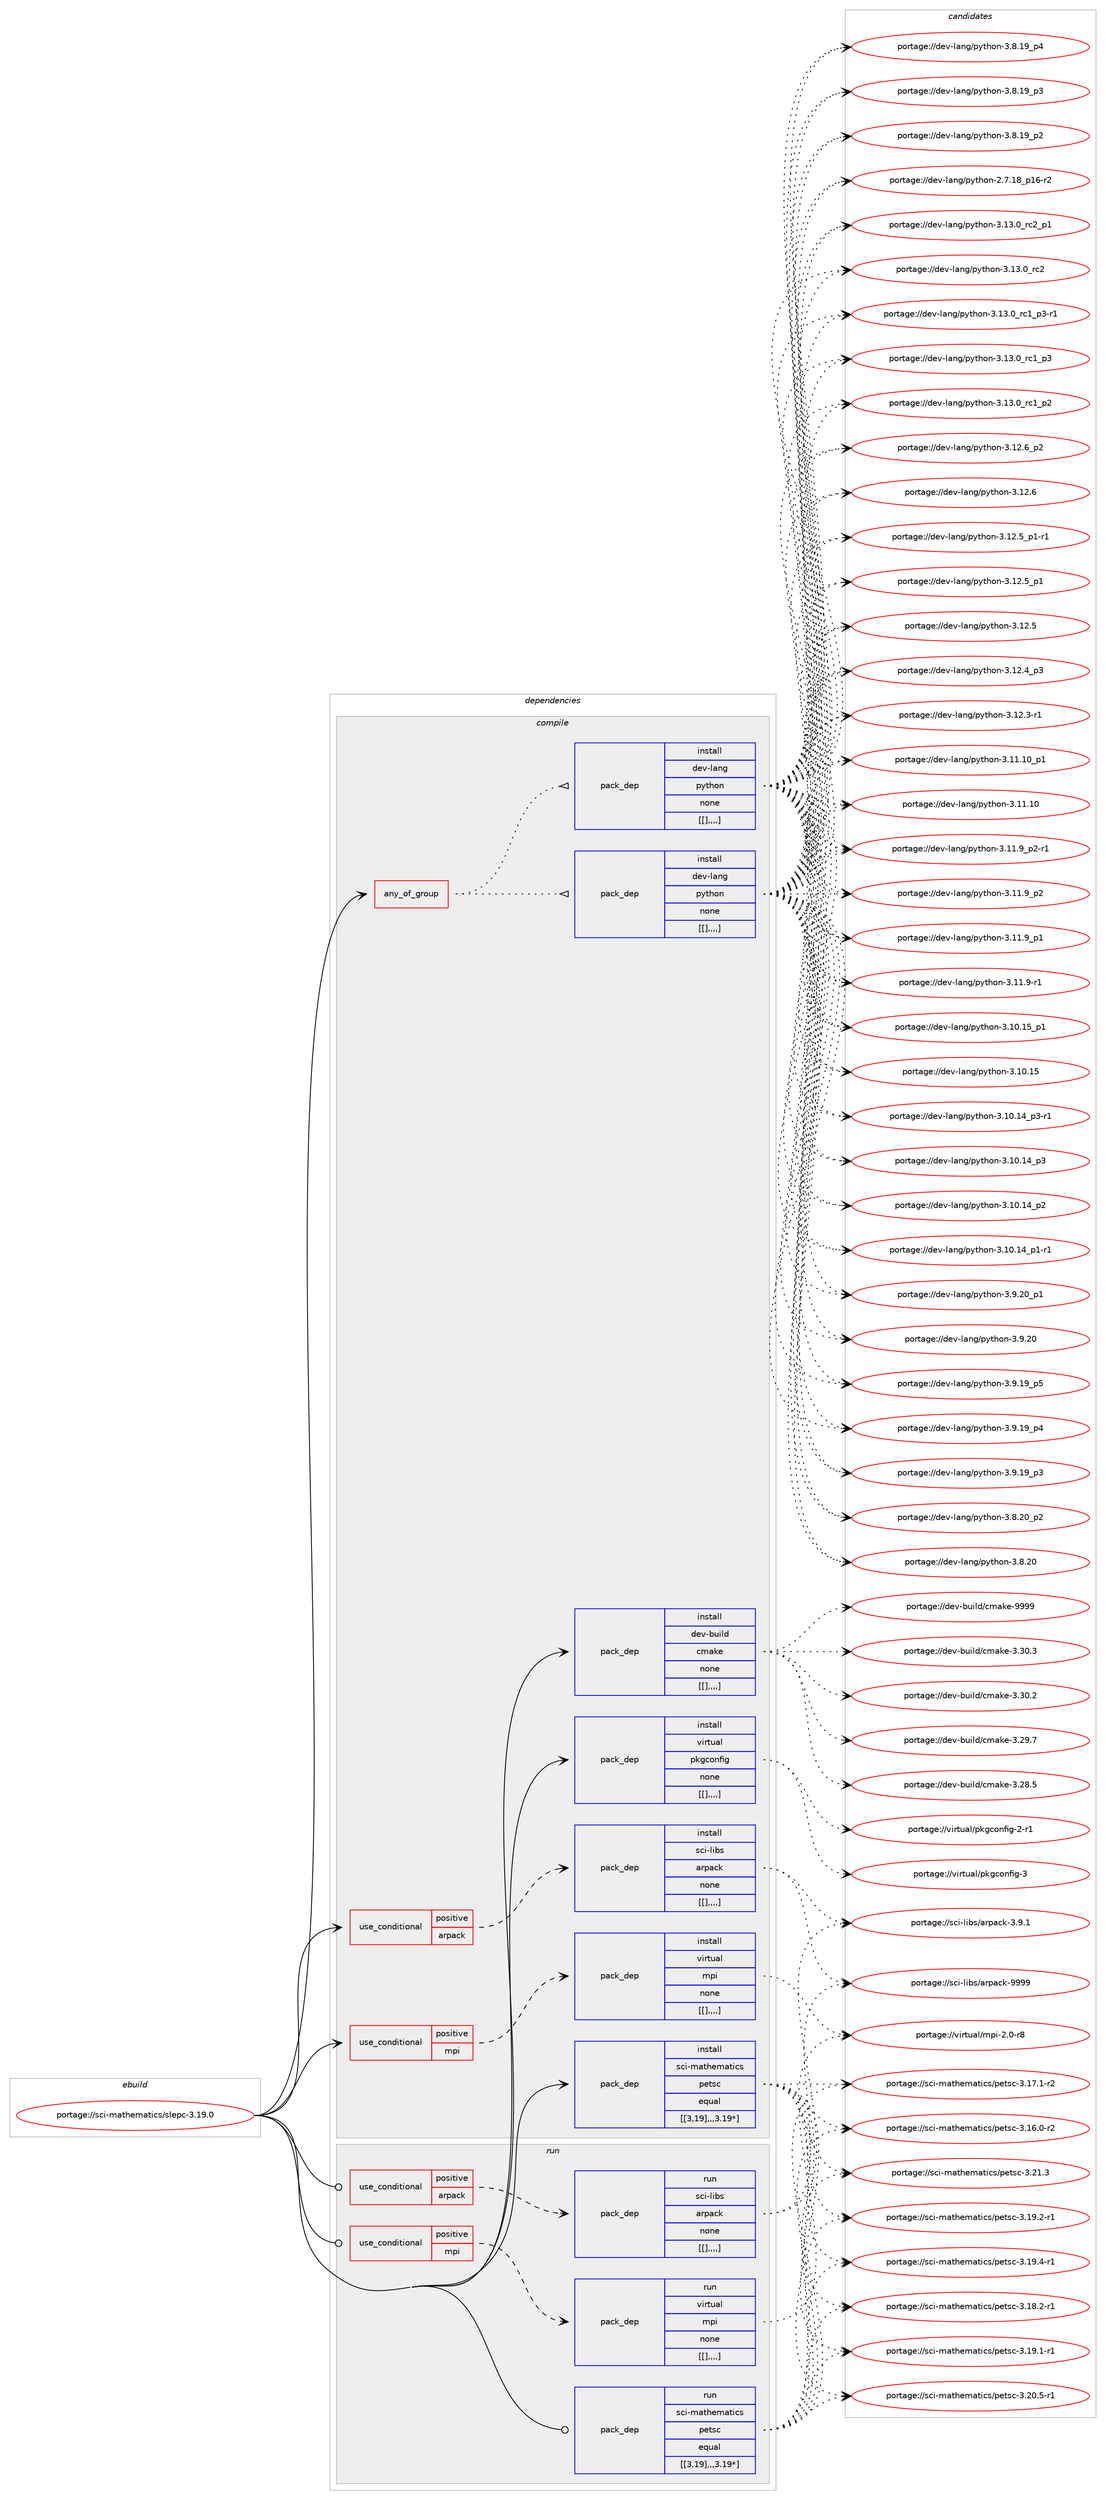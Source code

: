 digraph prolog {

# *************
# Graph options
# *************

newrank=true;
concentrate=true;
compound=true;
graph [rankdir=LR,fontname=Helvetica,fontsize=10,ranksep=1.5];#, ranksep=2.5, nodesep=0.2];
edge  [arrowhead=vee];
node  [fontname=Helvetica,fontsize=10];

# **********
# The ebuild
# **********

subgraph cluster_leftcol {
color=gray;
label=<<i>ebuild</i>>;
id [label="portage://sci-mathematics/slepc-3.19.0", color=red, width=4, href="../sci-mathematics/slepc-3.19.0.svg"];
}

# ****************
# The dependencies
# ****************

subgraph cluster_midcol {
color=gray;
label=<<i>dependencies</i>>;
subgraph cluster_compile {
fillcolor="#eeeeee";
style=filled;
label=<<i>compile</i>>;
subgraph any2717 {
dependency419793 [label=<<TABLE BORDER="0" CELLBORDER="1" CELLSPACING="0" CELLPADDING="4"><TR><TD CELLPADDING="10">any_of_group</TD></TR></TABLE>>, shape=none, color=red];subgraph pack304385 {
dependency419794 [label=<<TABLE BORDER="0" CELLBORDER="1" CELLSPACING="0" CELLPADDING="4" WIDTH="220"><TR><TD ROWSPAN="6" CELLPADDING="30">pack_dep</TD></TR><TR><TD WIDTH="110">install</TD></TR><TR><TD>dev-lang</TD></TR><TR><TD>python</TD></TR><TR><TD>none</TD></TR><TR><TD>[[],,,,]</TD></TR></TABLE>>, shape=none, color=blue];
}
dependency419793:e -> dependency419794:w [weight=20,style="dotted",arrowhead="oinv"];
subgraph pack304386 {
dependency419795 [label=<<TABLE BORDER="0" CELLBORDER="1" CELLSPACING="0" CELLPADDING="4" WIDTH="220"><TR><TD ROWSPAN="6" CELLPADDING="30">pack_dep</TD></TR><TR><TD WIDTH="110">install</TD></TR><TR><TD>dev-lang</TD></TR><TR><TD>python</TD></TR><TR><TD>none</TD></TR><TR><TD>[[],,,,]</TD></TR></TABLE>>, shape=none, color=blue];
}
dependency419793:e -> dependency419795:w [weight=20,style="dotted",arrowhead="oinv"];
}
id:e -> dependency419793:w [weight=20,style="solid",arrowhead="vee"];
subgraph cond112492 {
dependency419796 [label=<<TABLE BORDER="0" CELLBORDER="1" CELLSPACING="0" CELLPADDING="4"><TR><TD ROWSPAN="3" CELLPADDING="10">use_conditional</TD></TR><TR><TD>positive</TD></TR><TR><TD>arpack</TD></TR></TABLE>>, shape=none, color=red];
subgraph pack304387 {
dependency419797 [label=<<TABLE BORDER="0" CELLBORDER="1" CELLSPACING="0" CELLPADDING="4" WIDTH="220"><TR><TD ROWSPAN="6" CELLPADDING="30">pack_dep</TD></TR><TR><TD WIDTH="110">install</TD></TR><TR><TD>sci-libs</TD></TR><TR><TD>arpack</TD></TR><TR><TD>none</TD></TR><TR><TD>[[],,,,]</TD></TR></TABLE>>, shape=none, color=blue];
}
dependency419796:e -> dependency419797:w [weight=20,style="dashed",arrowhead="vee"];
}
id:e -> dependency419796:w [weight=20,style="solid",arrowhead="vee"];
subgraph cond112493 {
dependency419798 [label=<<TABLE BORDER="0" CELLBORDER="1" CELLSPACING="0" CELLPADDING="4"><TR><TD ROWSPAN="3" CELLPADDING="10">use_conditional</TD></TR><TR><TD>positive</TD></TR><TR><TD>mpi</TD></TR></TABLE>>, shape=none, color=red];
subgraph pack304388 {
dependency419799 [label=<<TABLE BORDER="0" CELLBORDER="1" CELLSPACING="0" CELLPADDING="4" WIDTH="220"><TR><TD ROWSPAN="6" CELLPADDING="30">pack_dep</TD></TR><TR><TD WIDTH="110">install</TD></TR><TR><TD>virtual</TD></TR><TR><TD>mpi</TD></TR><TR><TD>none</TD></TR><TR><TD>[[],,,,]</TD></TR></TABLE>>, shape=none, color=blue];
}
dependency419798:e -> dependency419799:w [weight=20,style="dashed",arrowhead="vee"];
}
id:e -> dependency419798:w [weight=20,style="solid",arrowhead="vee"];
subgraph pack304389 {
dependency419800 [label=<<TABLE BORDER="0" CELLBORDER="1" CELLSPACING="0" CELLPADDING="4" WIDTH="220"><TR><TD ROWSPAN="6" CELLPADDING="30">pack_dep</TD></TR><TR><TD WIDTH="110">install</TD></TR><TR><TD>dev-build</TD></TR><TR><TD>cmake</TD></TR><TR><TD>none</TD></TR><TR><TD>[[],,,,]</TD></TR></TABLE>>, shape=none, color=blue];
}
id:e -> dependency419800:w [weight=20,style="solid",arrowhead="vee"];
subgraph pack304390 {
dependency419801 [label=<<TABLE BORDER="0" CELLBORDER="1" CELLSPACING="0" CELLPADDING="4" WIDTH="220"><TR><TD ROWSPAN="6" CELLPADDING="30">pack_dep</TD></TR><TR><TD WIDTH="110">install</TD></TR><TR><TD>sci-mathematics</TD></TR><TR><TD>petsc</TD></TR><TR><TD>equal</TD></TR><TR><TD>[[3,19],,,3.19*]</TD></TR></TABLE>>, shape=none, color=blue];
}
id:e -> dependency419801:w [weight=20,style="solid",arrowhead="vee"];
subgraph pack304391 {
dependency419802 [label=<<TABLE BORDER="0" CELLBORDER="1" CELLSPACING="0" CELLPADDING="4" WIDTH="220"><TR><TD ROWSPAN="6" CELLPADDING="30">pack_dep</TD></TR><TR><TD WIDTH="110">install</TD></TR><TR><TD>virtual</TD></TR><TR><TD>pkgconfig</TD></TR><TR><TD>none</TD></TR><TR><TD>[[],,,,]</TD></TR></TABLE>>, shape=none, color=blue];
}
id:e -> dependency419802:w [weight=20,style="solid",arrowhead="vee"];
}
subgraph cluster_compileandrun {
fillcolor="#eeeeee";
style=filled;
label=<<i>compile and run</i>>;
}
subgraph cluster_run {
fillcolor="#eeeeee";
style=filled;
label=<<i>run</i>>;
subgraph cond112494 {
dependency419803 [label=<<TABLE BORDER="0" CELLBORDER="1" CELLSPACING="0" CELLPADDING="4"><TR><TD ROWSPAN="3" CELLPADDING="10">use_conditional</TD></TR><TR><TD>positive</TD></TR><TR><TD>arpack</TD></TR></TABLE>>, shape=none, color=red];
subgraph pack304392 {
dependency419804 [label=<<TABLE BORDER="0" CELLBORDER="1" CELLSPACING="0" CELLPADDING="4" WIDTH="220"><TR><TD ROWSPAN="6" CELLPADDING="30">pack_dep</TD></TR><TR><TD WIDTH="110">run</TD></TR><TR><TD>sci-libs</TD></TR><TR><TD>arpack</TD></TR><TR><TD>none</TD></TR><TR><TD>[[],,,,]</TD></TR></TABLE>>, shape=none, color=blue];
}
dependency419803:e -> dependency419804:w [weight=20,style="dashed",arrowhead="vee"];
}
id:e -> dependency419803:w [weight=20,style="solid",arrowhead="odot"];
subgraph cond112495 {
dependency419805 [label=<<TABLE BORDER="0" CELLBORDER="1" CELLSPACING="0" CELLPADDING="4"><TR><TD ROWSPAN="3" CELLPADDING="10">use_conditional</TD></TR><TR><TD>positive</TD></TR><TR><TD>mpi</TD></TR></TABLE>>, shape=none, color=red];
subgraph pack304393 {
dependency419806 [label=<<TABLE BORDER="0" CELLBORDER="1" CELLSPACING="0" CELLPADDING="4" WIDTH="220"><TR><TD ROWSPAN="6" CELLPADDING="30">pack_dep</TD></TR><TR><TD WIDTH="110">run</TD></TR><TR><TD>virtual</TD></TR><TR><TD>mpi</TD></TR><TR><TD>none</TD></TR><TR><TD>[[],,,,]</TD></TR></TABLE>>, shape=none, color=blue];
}
dependency419805:e -> dependency419806:w [weight=20,style="dashed",arrowhead="vee"];
}
id:e -> dependency419805:w [weight=20,style="solid",arrowhead="odot"];
subgraph pack304394 {
dependency419807 [label=<<TABLE BORDER="0" CELLBORDER="1" CELLSPACING="0" CELLPADDING="4" WIDTH="220"><TR><TD ROWSPAN="6" CELLPADDING="30">pack_dep</TD></TR><TR><TD WIDTH="110">run</TD></TR><TR><TD>sci-mathematics</TD></TR><TR><TD>petsc</TD></TR><TR><TD>equal</TD></TR><TR><TD>[[3,19],,,3.19*]</TD></TR></TABLE>>, shape=none, color=blue];
}
id:e -> dependency419807:w [weight=20,style="solid",arrowhead="odot"];
}
}

# **************
# The candidates
# **************

subgraph cluster_choices {
rank=same;
color=gray;
label=<<i>candidates</i>>;

subgraph choice304385 {
color=black;
nodesep=1;
choice100101118451089711010347112121116104111110455146495146489511499509511249 [label="portage://dev-lang/python-3.13.0_rc2_p1", color=red, width=4,href="../dev-lang/python-3.13.0_rc2_p1.svg"];
choice10010111845108971101034711212111610411111045514649514648951149950 [label="portage://dev-lang/python-3.13.0_rc2", color=red, width=4,href="../dev-lang/python-3.13.0_rc2.svg"];
choice1001011184510897110103471121211161041111104551464951464895114994995112514511449 [label="portage://dev-lang/python-3.13.0_rc1_p3-r1", color=red, width=4,href="../dev-lang/python-3.13.0_rc1_p3-r1.svg"];
choice100101118451089711010347112121116104111110455146495146489511499499511251 [label="portage://dev-lang/python-3.13.0_rc1_p3", color=red, width=4,href="../dev-lang/python-3.13.0_rc1_p3.svg"];
choice100101118451089711010347112121116104111110455146495146489511499499511250 [label="portage://dev-lang/python-3.13.0_rc1_p2", color=red, width=4,href="../dev-lang/python-3.13.0_rc1_p2.svg"];
choice100101118451089711010347112121116104111110455146495046549511250 [label="portage://dev-lang/python-3.12.6_p2", color=red, width=4,href="../dev-lang/python-3.12.6_p2.svg"];
choice10010111845108971101034711212111610411111045514649504654 [label="portage://dev-lang/python-3.12.6", color=red, width=4,href="../dev-lang/python-3.12.6.svg"];
choice1001011184510897110103471121211161041111104551464950465395112494511449 [label="portage://dev-lang/python-3.12.5_p1-r1", color=red, width=4,href="../dev-lang/python-3.12.5_p1-r1.svg"];
choice100101118451089711010347112121116104111110455146495046539511249 [label="portage://dev-lang/python-3.12.5_p1", color=red, width=4,href="../dev-lang/python-3.12.5_p1.svg"];
choice10010111845108971101034711212111610411111045514649504653 [label="portage://dev-lang/python-3.12.5", color=red, width=4,href="../dev-lang/python-3.12.5.svg"];
choice100101118451089711010347112121116104111110455146495046529511251 [label="portage://dev-lang/python-3.12.4_p3", color=red, width=4,href="../dev-lang/python-3.12.4_p3.svg"];
choice100101118451089711010347112121116104111110455146495046514511449 [label="portage://dev-lang/python-3.12.3-r1", color=red, width=4,href="../dev-lang/python-3.12.3-r1.svg"];
choice10010111845108971101034711212111610411111045514649494649489511249 [label="portage://dev-lang/python-3.11.10_p1", color=red, width=4,href="../dev-lang/python-3.11.10_p1.svg"];
choice1001011184510897110103471121211161041111104551464949464948 [label="portage://dev-lang/python-3.11.10", color=red, width=4,href="../dev-lang/python-3.11.10.svg"];
choice1001011184510897110103471121211161041111104551464949465795112504511449 [label="portage://dev-lang/python-3.11.9_p2-r1", color=red, width=4,href="../dev-lang/python-3.11.9_p2-r1.svg"];
choice100101118451089711010347112121116104111110455146494946579511250 [label="portage://dev-lang/python-3.11.9_p2", color=red, width=4,href="../dev-lang/python-3.11.9_p2.svg"];
choice100101118451089711010347112121116104111110455146494946579511249 [label="portage://dev-lang/python-3.11.9_p1", color=red, width=4,href="../dev-lang/python-3.11.9_p1.svg"];
choice100101118451089711010347112121116104111110455146494946574511449 [label="portage://dev-lang/python-3.11.9-r1", color=red, width=4,href="../dev-lang/python-3.11.9-r1.svg"];
choice10010111845108971101034711212111610411111045514649484649539511249 [label="portage://dev-lang/python-3.10.15_p1", color=red, width=4,href="../dev-lang/python-3.10.15_p1.svg"];
choice1001011184510897110103471121211161041111104551464948464953 [label="portage://dev-lang/python-3.10.15", color=red, width=4,href="../dev-lang/python-3.10.15.svg"];
choice100101118451089711010347112121116104111110455146494846495295112514511449 [label="portage://dev-lang/python-3.10.14_p3-r1", color=red, width=4,href="../dev-lang/python-3.10.14_p3-r1.svg"];
choice10010111845108971101034711212111610411111045514649484649529511251 [label="portage://dev-lang/python-3.10.14_p3", color=red, width=4,href="../dev-lang/python-3.10.14_p3.svg"];
choice10010111845108971101034711212111610411111045514649484649529511250 [label="portage://dev-lang/python-3.10.14_p2", color=red, width=4,href="../dev-lang/python-3.10.14_p2.svg"];
choice100101118451089711010347112121116104111110455146494846495295112494511449 [label="portage://dev-lang/python-3.10.14_p1-r1", color=red, width=4,href="../dev-lang/python-3.10.14_p1-r1.svg"];
choice100101118451089711010347112121116104111110455146574650489511249 [label="portage://dev-lang/python-3.9.20_p1", color=red, width=4,href="../dev-lang/python-3.9.20_p1.svg"];
choice10010111845108971101034711212111610411111045514657465048 [label="portage://dev-lang/python-3.9.20", color=red, width=4,href="../dev-lang/python-3.9.20.svg"];
choice100101118451089711010347112121116104111110455146574649579511253 [label="portage://dev-lang/python-3.9.19_p5", color=red, width=4,href="../dev-lang/python-3.9.19_p5.svg"];
choice100101118451089711010347112121116104111110455146574649579511252 [label="portage://dev-lang/python-3.9.19_p4", color=red, width=4,href="../dev-lang/python-3.9.19_p4.svg"];
choice100101118451089711010347112121116104111110455146574649579511251 [label="portage://dev-lang/python-3.9.19_p3", color=red, width=4,href="../dev-lang/python-3.9.19_p3.svg"];
choice100101118451089711010347112121116104111110455146564650489511250 [label="portage://dev-lang/python-3.8.20_p2", color=red, width=4,href="../dev-lang/python-3.8.20_p2.svg"];
choice10010111845108971101034711212111610411111045514656465048 [label="portage://dev-lang/python-3.8.20", color=red, width=4,href="../dev-lang/python-3.8.20.svg"];
choice100101118451089711010347112121116104111110455146564649579511252 [label="portage://dev-lang/python-3.8.19_p4", color=red, width=4,href="../dev-lang/python-3.8.19_p4.svg"];
choice100101118451089711010347112121116104111110455146564649579511251 [label="portage://dev-lang/python-3.8.19_p3", color=red, width=4,href="../dev-lang/python-3.8.19_p3.svg"];
choice100101118451089711010347112121116104111110455146564649579511250 [label="portage://dev-lang/python-3.8.19_p2", color=red, width=4,href="../dev-lang/python-3.8.19_p2.svg"];
choice100101118451089711010347112121116104111110455046554649569511249544511450 [label="portage://dev-lang/python-2.7.18_p16-r2", color=red, width=4,href="../dev-lang/python-2.7.18_p16-r2.svg"];
dependency419794:e -> choice100101118451089711010347112121116104111110455146495146489511499509511249:w [style=dotted,weight="100"];
dependency419794:e -> choice10010111845108971101034711212111610411111045514649514648951149950:w [style=dotted,weight="100"];
dependency419794:e -> choice1001011184510897110103471121211161041111104551464951464895114994995112514511449:w [style=dotted,weight="100"];
dependency419794:e -> choice100101118451089711010347112121116104111110455146495146489511499499511251:w [style=dotted,weight="100"];
dependency419794:e -> choice100101118451089711010347112121116104111110455146495146489511499499511250:w [style=dotted,weight="100"];
dependency419794:e -> choice100101118451089711010347112121116104111110455146495046549511250:w [style=dotted,weight="100"];
dependency419794:e -> choice10010111845108971101034711212111610411111045514649504654:w [style=dotted,weight="100"];
dependency419794:e -> choice1001011184510897110103471121211161041111104551464950465395112494511449:w [style=dotted,weight="100"];
dependency419794:e -> choice100101118451089711010347112121116104111110455146495046539511249:w [style=dotted,weight="100"];
dependency419794:e -> choice10010111845108971101034711212111610411111045514649504653:w [style=dotted,weight="100"];
dependency419794:e -> choice100101118451089711010347112121116104111110455146495046529511251:w [style=dotted,weight="100"];
dependency419794:e -> choice100101118451089711010347112121116104111110455146495046514511449:w [style=dotted,weight="100"];
dependency419794:e -> choice10010111845108971101034711212111610411111045514649494649489511249:w [style=dotted,weight="100"];
dependency419794:e -> choice1001011184510897110103471121211161041111104551464949464948:w [style=dotted,weight="100"];
dependency419794:e -> choice1001011184510897110103471121211161041111104551464949465795112504511449:w [style=dotted,weight="100"];
dependency419794:e -> choice100101118451089711010347112121116104111110455146494946579511250:w [style=dotted,weight="100"];
dependency419794:e -> choice100101118451089711010347112121116104111110455146494946579511249:w [style=dotted,weight="100"];
dependency419794:e -> choice100101118451089711010347112121116104111110455146494946574511449:w [style=dotted,weight="100"];
dependency419794:e -> choice10010111845108971101034711212111610411111045514649484649539511249:w [style=dotted,weight="100"];
dependency419794:e -> choice1001011184510897110103471121211161041111104551464948464953:w [style=dotted,weight="100"];
dependency419794:e -> choice100101118451089711010347112121116104111110455146494846495295112514511449:w [style=dotted,weight="100"];
dependency419794:e -> choice10010111845108971101034711212111610411111045514649484649529511251:w [style=dotted,weight="100"];
dependency419794:e -> choice10010111845108971101034711212111610411111045514649484649529511250:w [style=dotted,weight="100"];
dependency419794:e -> choice100101118451089711010347112121116104111110455146494846495295112494511449:w [style=dotted,weight="100"];
dependency419794:e -> choice100101118451089711010347112121116104111110455146574650489511249:w [style=dotted,weight="100"];
dependency419794:e -> choice10010111845108971101034711212111610411111045514657465048:w [style=dotted,weight="100"];
dependency419794:e -> choice100101118451089711010347112121116104111110455146574649579511253:w [style=dotted,weight="100"];
dependency419794:e -> choice100101118451089711010347112121116104111110455146574649579511252:w [style=dotted,weight="100"];
dependency419794:e -> choice100101118451089711010347112121116104111110455146574649579511251:w [style=dotted,weight="100"];
dependency419794:e -> choice100101118451089711010347112121116104111110455146564650489511250:w [style=dotted,weight="100"];
dependency419794:e -> choice10010111845108971101034711212111610411111045514656465048:w [style=dotted,weight="100"];
dependency419794:e -> choice100101118451089711010347112121116104111110455146564649579511252:w [style=dotted,weight="100"];
dependency419794:e -> choice100101118451089711010347112121116104111110455146564649579511251:w [style=dotted,weight="100"];
dependency419794:e -> choice100101118451089711010347112121116104111110455146564649579511250:w [style=dotted,weight="100"];
dependency419794:e -> choice100101118451089711010347112121116104111110455046554649569511249544511450:w [style=dotted,weight="100"];
}
subgraph choice304386 {
color=black;
nodesep=1;
choice100101118451089711010347112121116104111110455146495146489511499509511249 [label="portage://dev-lang/python-3.13.0_rc2_p1", color=red, width=4,href="../dev-lang/python-3.13.0_rc2_p1.svg"];
choice10010111845108971101034711212111610411111045514649514648951149950 [label="portage://dev-lang/python-3.13.0_rc2", color=red, width=4,href="../dev-lang/python-3.13.0_rc2.svg"];
choice1001011184510897110103471121211161041111104551464951464895114994995112514511449 [label="portage://dev-lang/python-3.13.0_rc1_p3-r1", color=red, width=4,href="../dev-lang/python-3.13.0_rc1_p3-r1.svg"];
choice100101118451089711010347112121116104111110455146495146489511499499511251 [label="portage://dev-lang/python-3.13.0_rc1_p3", color=red, width=4,href="../dev-lang/python-3.13.0_rc1_p3.svg"];
choice100101118451089711010347112121116104111110455146495146489511499499511250 [label="portage://dev-lang/python-3.13.0_rc1_p2", color=red, width=4,href="../dev-lang/python-3.13.0_rc1_p2.svg"];
choice100101118451089711010347112121116104111110455146495046549511250 [label="portage://dev-lang/python-3.12.6_p2", color=red, width=4,href="../dev-lang/python-3.12.6_p2.svg"];
choice10010111845108971101034711212111610411111045514649504654 [label="portage://dev-lang/python-3.12.6", color=red, width=4,href="../dev-lang/python-3.12.6.svg"];
choice1001011184510897110103471121211161041111104551464950465395112494511449 [label="portage://dev-lang/python-3.12.5_p1-r1", color=red, width=4,href="../dev-lang/python-3.12.5_p1-r1.svg"];
choice100101118451089711010347112121116104111110455146495046539511249 [label="portage://dev-lang/python-3.12.5_p1", color=red, width=4,href="../dev-lang/python-3.12.5_p1.svg"];
choice10010111845108971101034711212111610411111045514649504653 [label="portage://dev-lang/python-3.12.5", color=red, width=4,href="../dev-lang/python-3.12.5.svg"];
choice100101118451089711010347112121116104111110455146495046529511251 [label="portage://dev-lang/python-3.12.4_p3", color=red, width=4,href="../dev-lang/python-3.12.4_p3.svg"];
choice100101118451089711010347112121116104111110455146495046514511449 [label="portage://dev-lang/python-3.12.3-r1", color=red, width=4,href="../dev-lang/python-3.12.3-r1.svg"];
choice10010111845108971101034711212111610411111045514649494649489511249 [label="portage://dev-lang/python-3.11.10_p1", color=red, width=4,href="../dev-lang/python-3.11.10_p1.svg"];
choice1001011184510897110103471121211161041111104551464949464948 [label="portage://dev-lang/python-3.11.10", color=red, width=4,href="../dev-lang/python-3.11.10.svg"];
choice1001011184510897110103471121211161041111104551464949465795112504511449 [label="portage://dev-lang/python-3.11.9_p2-r1", color=red, width=4,href="../dev-lang/python-3.11.9_p2-r1.svg"];
choice100101118451089711010347112121116104111110455146494946579511250 [label="portage://dev-lang/python-3.11.9_p2", color=red, width=4,href="../dev-lang/python-3.11.9_p2.svg"];
choice100101118451089711010347112121116104111110455146494946579511249 [label="portage://dev-lang/python-3.11.9_p1", color=red, width=4,href="../dev-lang/python-3.11.9_p1.svg"];
choice100101118451089711010347112121116104111110455146494946574511449 [label="portage://dev-lang/python-3.11.9-r1", color=red, width=4,href="../dev-lang/python-3.11.9-r1.svg"];
choice10010111845108971101034711212111610411111045514649484649539511249 [label="portage://dev-lang/python-3.10.15_p1", color=red, width=4,href="../dev-lang/python-3.10.15_p1.svg"];
choice1001011184510897110103471121211161041111104551464948464953 [label="portage://dev-lang/python-3.10.15", color=red, width=4,href="../dev-lang/python-3.10.15.svg"];
choice100101118451089711010347112121116104111110455146494846495295112514511449 [label="portage://dev-lang/python-3.10.14_p3-r1", color=red, width=4,href="../dev-lang/python-3.10.14_p3-r1.svg"];
choice10010111845108971101034711212111610411111045514649484649529511251 [label="portage://dev-lang/python-3.10.14_p3", color=red, width=4,href="../dev-lang/python-3.10.14_p3.svg"];
choice10010111845108971101034711212111610411111045514649484649529511250 [label="portage://dev-lang/python-3.10.14_p2", color=red, width=4,href="../dev-lang/python-3.10.14_p2.svg"];
choice100101118451089711010347112121116104111110455146494846495295112494511449 [label="portage://dev-lang/python-3.10.14_p1-r1", color=red, width=4,href="../dev-lang/python-3.10.14_p1-r1.svg"];
choice100101118451089711010347112121116104111110455146574650489511249 [label="portage://dev-lang/python-3.9.20_p1", color=red, width=4,href="../dev-lang/python-3.9.20_p1.svg"];
choice10010111845108971101034711212111610411111045514657465048 [label="portage://dev-lang/python-3.9.20", color=red, width=4,href="../dev-lang/python-3.9.20.svg"];
choice100101118451089711010347112121116104111110455146574649579511253 [label="portage://dev-lang/python-3.9.19_p5", color=red, width=4,href="../dev-lang/python-3.9.19_p5.svg"];
choice100101118451089711010347112121116104111110455146574649579511252 [label="portage://dev-lang/python-3.9.19_p4", color=red, width=4,href="../dev-lang/python-3.9.19_p4.svg"];
choice100101118451089711010347112121116104111110455146574649579511251 [label="portage://dev-lang/python-3.9.19_p3", color=red, width=4,href="../dev-lang/python-3.9.19_p3.svg"];
choice100101118451089711010347112121116104111110455146564650489511250 [label="portage://dev-lang/python-3.8.20_p2", color=red, width=4,href="../dev-lang/python-3.8.20_p2.svg"];
choice10010111845108971101034711212111610411111045514656465048 [label="portage://dev-lang/python-3.8.20", color=red, width=4,href="../dev-lang/python-3.8.20.svg"];
choice100101118451089711010347112121116104111110455146564649579511252 [label="portage://dev-lang/python-3.8.19_p4", color=red, width=4,href="../dev-lang/python-3.8.19_p4.svg"];
choice100101118451089711010347112121116104111110455146564649579511251 [label="portage://dev-lang/python-3.8.19_p3", color=red, width=4,href="../dev-lang/python-3.8.19_p3.svg"];
choice100101118451089711010347112121116104111110455146564649579511250 [label="portage://dev-lang/python-3.8.19_p2", color=red, width=4,href="../dev-lang/python-3.8.19_p2.svg"];
choice100101118451089711010347112121116104111110455046554649569511249544511450 [label="portage://dev-lang/python-2.7.18_p16-r2", color=red, width=4,href="../dev-lang/python-2.7.18_p16-r2.svg"];
dependency419795:e -> choice100101118451089711010347112121116104111110455146495146489511499509511249:w [style=dotted,weight="100"];
dependency419795:e -> choice10010111845108971101034711212111610411111045514649514648951149950:w [style=dotted,weight="100"];
dependency419795:e -> choice1001011184510897110103471121211161041111104551464951464895114994995112514511449:w [style=dotted,weight="100"];
dependency419795:e -> choice100101118451089711010347112121116104111110455146495146489511499499511251:w [style=dotted,weight="100"];
dependency419795:e -> choice100101118451089711010347112121116104111110455146495146489511499499511250:w [style=dotted,weight="100"];
dependency419795:e -> choice100101118451089711010347112121116104111110455146495046549511250:w [style=dotted,weight="100"];
dependency419795:e -> choice10010111845108971101034711212111610411111045514649504654:w [style=dotted,weight="100"];
dependency419795:e -> choice1001011184510897110103471121211161041111104551464950465395112494511449:w [style=dotted,weight="100"];
dependency419795:e -> choice100101118451089711010347112121116104111110455146495046539511249:w [style=dotted,weight="100"];
dependency419795:e -> choice10010111845108971101034711212111610411111045514649504653:w [style=dotted,weight="100"];
dependency419795:e -> choice100101118451089711010347112121116104111110455146495046529511251:w [style=dotted,weight="100"];
dependency419795:e -> choice100101118451089711010347112121116104111110455146495046514511449:w [style=dotted,weight="100"];
dependency419795:e -> choice10010111845108971101034711212111610411111045514649494649489511249:w [style=dotted,weight="100"];
dependency419795:e -> choice1001011184510897110103471121211161041111104551464949464948:w [style=dotted,weight="100"];
dependency419795:e -> choice1001011184510897110103471121211161041111104551464949465795112504511449:w [style=dotted,weight="100"];
dependency419795:e -> choice100101118451089711010347112121116104111110455146494946579511250:w [style=dotted,weight="100"];
dependency419795:e -> choice100101118451089711010347112121116104111110455146494946579511249:w [style=dotted,weight="100"];
dependency419795:e -> choice100101118451089711010347112121116104111110455146494946574511449:w [style=dotted,weight="100"];
dependency419795:e -> choice10010111845108971101034711212111610411111045514649484649539511249:w [style=dotted,weight="100"];
dependency419795:e -> choice1001011184510897110103471121211161041111104551464948464953:w [style=dotted,weight="100"];
dependency419795:e -> choice100101118451089711010347112121116104111110455146494846495295112514511449:w [style=dotted,weight="100"];
dependency419795:e -> choice10010111845108971101034711212111610411111045514649484649529511251:w [style=dotted,weight="100"];
dependency419795:e -> choice10010111845108971101034711212111610411111045514649484649529511250:w [style=dotted,weight="100"];
dependency419795:e -> choice100101118451089711010347112121116104111110455146494846495295112494511449:w [style=dotted,weight="100"];
dependency419795:e -> choice100101118451089711010347112121116104111110455146574650489511249:w [style=dotted,weight="100"];
dependency419795:e -> choice10010111845108971101034711212111610411111045514657465048:w [style=dotted,weight="100"];
dependency419795:e -> choice100101118451089711010347112121116104111110455146574649579511253:w [style=dotted,weight="100"];
dependency419795:e -> choice100101118451089711010347112121116104111110455146574649579511252:w [style=dotted,weight="100"];
dependency419795:e -> choice100101118451089711010347112121116104111110455146574649579511251:w [style=dotted,weight="100"];
dependency419795:e -> choice100101118451089711010347112121116104111110455146564650489511250:w [style=dotted,weight="100"];
dependency419795:e -> choice10010111845108971101034711212111610411111045514656465048:w [style=dotted,weight="100"];
dependency419795:e -> choice100101118451089711010347112121116104111110455146564649579511252:w [style=dotted,weight="100"];
dependency419795:e -> choice100101118451089711010347112121116104111110455146564649579511251:w [style=dotted,weight="100"];
dependency419795:e -> choice100101118451089711010347112121116104111110455146564649579511250:w [style=dotted,weight="100"];
dependency419795:e -> choice100101118451089711010347112121116104111110455046554649569511249544511450:w [style=dotted,weight="100"];
}
subgraph choice304387 {
color=black;
nodesep=1;
choice115991054510810598115479711411297991074557575757 [label="portage://sci-libs/arpack-9999", color=red, width=4,href="../sci-libs/arpack-9999.svg"];
choice11599105451081059811547971141129799107455146574649 [label="portage://sci-libs/arpack-3.9.1", color=red, width=4,href="../sci-libs/arpack-3.9.1.svg"];
dependency419797:e -> choice115991054510810598115479711411297991074557575757:w [style=dotted,weight="100"];
dependency419797:e -> choice11599105451081059811547971141129799107455146574649:w [style=dotted,weight="100"];
}
subgraph choice304388 {
color=black;
nodesep=1;
choice1181051141161179710847109112105455046484511456 [label="portage://virtual/mpi-2.0-r8", color=red, width=4,href="../virtual/mpi-2.0-r8.svg"];
dependency419799:e -> choice1181051141161179710847109112105455046484511456:w [style=dotted,weight="100"];
}
subgraph choice304389 {
color=black;
nodesep=1;
choice10010111845981171051081004799109971071014557575757 [label="portage://dev-build/cmake-9999", color=red, width=4,href="../dev-build/cmake-9999.svg"];
choice100101118459811710510810047991099710710145514651484651 [label="portage://dev-build/cmake-3.30.3", color=red, width=4,href="../dev-build/cmake-3.30.3.svg"];
choice100101118459811710510810047991099710710145514651484650 [label="portage://dev-build/cmake-3.30.2", color=red, width=4,href="../dev-build/cmake-3.30.2.svg"];
choice100101118459811710510810047991099710710145514650574655 [label="portage://dev-build/cmake-3.29.7", color=red, width=4,href="../dev-build/cmake-3.29.7.svg"];
choice100101118459811710510810047991099710710145514650564653 [label="portage://dev-build/cmake-3.28.5", color=red, width=4,href="../dev-build/cmake-3.28.5.svg"];
dependency419800:e -> choice10010111845981171051081004799109971071014557575757:w [style=dotted,weight="100"];
dependency419800:e -> choice100101118459811710510810047991099710710145514651484651:w [style=dotted,weight="100"];
dependency419800:e -> choice100101118459811710510810047991099710710145514651484650:w [style=dotted,weight="100"];
dependency419800:e -> choice100101118459811710510810047991099710710145514650574655:w [style=dotted,weight="100"];
dependency419800:e -> choice100101118459811710510810047991099710710145514650564653:w [style=dotted,weight="100"];
}
subgraph choice304390 {
color=black;
nodesep=1;
choice1159910545109971161041011099711610599115471121011161159945514650494651 [label="portage://sci-mathematics/petsc-3.21.3", color=red, width=4,href="../sci-mathematics/petsc-3.21.3.svg"];
choice11599105451099711610410110997116105991154711210111611599455146504846534511449 [label="portage://sci-mathematics/petsc-3.20.5-r1", color=red, width=4,href="../sci-mathematics/petsc-3.20.5-r1.svg"];
choice11599105451099711610410110997116105991154711210111611599455146495746524511449 [label="portage://sci-mathematics/petsc-3.19.4-r1", color=red, width=4,href="../sci-mathematics/petsc-3.19.4-r1.svg"];
choice11599105451099711610410110997116105991154711210111611599455146495746504511449 [label="portage://sci-mathematics/petsc-3.19.2-r1", color=red, width=4,href="../sci-mathematics/petsc-3.19.2-r1.svg"];
choice11599105451099711610410110997116105991154711210111611599455146495746494511449 [label="portage://sci-mathematics/petsc-3.19.1-r1", color=red, width=4,href="../sci-mathematics/petsc-3.19.1-r1.svg"];
choice11599105451099711610410110997116105991154711210111611599455146495646504511449 [label="portage://sci-mathematics/petsc-3.18.2-r1", color=red, width=4,href="../sci-mathematics/petsc-3.18.2-r1.svg"];
choice11599105451099711610410110997116105991154711210111611599455146495546494511450 [label="portage://sci-mathematics/petsc-3.17.1-r2", color=red, width=4,href="../sci-mathematics/petsc-3.17.1-r2.svg"];
choice11599105451099711610410110997116105991154711210111611599455146495446484511450 [label="portage://sci-mathematics/petsc-3.16.0-r2", color=red, width=4,href="../sci-mathematics/petsc-3.16.0-r2.svg"];
dependency419801:e -> choice1159910545109971161041011099711610599115471121011161159945514650494651:w [style=dotted,weight="100"];
dependency419801:e -> choice11599105451099711610410110997116105991154711210111611599455146504846534511449:w [style=dotted,weight="100"];
dependency419801:e -> choice11599105451099711610410110997116105991154711210111611599455146495746524511449:w [style=dotted,weight="100"];
dependency419801:e -> choice11599105451099711610410110997116105991154711210111611599455146495746504511449:w [style=dotted,weight="100"];
dependency419801:e -> choice11599105451099711610410110997116105991154711210111611599455146495746494511449:w [style=dotted,weight="100"];
dependency419801:e -> choice11599105451099711610410110997116105991154711210111611599455146495646504511449:w [style=dotted,weight="100"];
dependency419801:e -> choice11599105451099711610410110997116105991154711210111611599455146495546494511450:w [style=dotted,weight="100"];
dependency419801:e -> choice11599105451099711610410110997116105991154711210111611599455146495446484511450:w [style=dotted,weight="100"];
}
subgraph choice304391 {
color=black;
nodesep=1;
choice1181051141161179710847112107103991111101021051034551 [label="portage://virtual/pkgconfig-3", color=red, width=4,href="../virtual/pkgconfig-3.svg"];
choice11810511411611797108471121071039911111010210510345504511449 [label="portage://virtual/pkgconfig-2-r1", color=red, width=4,href="../virtual/pkgconfig-2-r1.svg"];
dependency419802:e -> choice1181051141161179710847112107103991111101021051034551:w [style=dotted,weight="100"];
dependency419802:e -> choice11810511411611797108471121071039911111010210510345504511449:w [style=dotted,weight="100"];
}
subgraph choice304392 {
color=black;
nodesep=1;
choice115991054510810598115479711411297991074557575757 [label="portage://sci-libs/arpack-9999", color=red, width=4,href="../sci-libs/arpack-9999.svg"];
choice11599105451081059811547971141129799107455146574649 [label="portage://sci-libs/arpack-3.9.1", color=red, width=4,href="../sci-libs/arpack-3.9.1.svg"];
dependency419804:e -> choice115991054510810598115479711411297991074557575757:w [style=dotted,weight="100"];
dependency419804:e -> choice11599105451081059811547971141129799107455146574649:w [style=dotted,weight="100"];
}
subgraph choice304393 {
color=black;
nodesep=1;
choice1181051141161179710847109112105455046484511456 [label="portage://virtual/mpi-2.0-r8", color=red, width=4,href="../virtual/mpi-2.0-r8.svg"];
dependency419806:e -> choice1181051141161179710847109112105455046484511456:w [style=dotted,weight="100"];
}
subgraph choice304394 {
color=black;
nodesep=1;
choice1159910545109971161041011099711610599115471121011161159945514650494651 [label="portage://sci-mathematics/petsc-3.21.3", color=red, width=4,href="../sci-mathematics/petsc-3.21.3.svg"];
choice11599105451099711610410110997116105991154711210111611599455146504846534511449 [label="portage://sci-mathematics/petsc-3.20.5-r1", color=red, width=4,href="../sci-mathematics/petsc-3.20.5-r1.svg"];
choice11599105451099711610410110997116105991154711210111611599455146495746524511449 [label="portage://sci-mathematics/petsc-3.19.4-r1", color=red, width=4,href="../sci-mathematics/petsc-3.19.4-r1.svg"];
choice11599105451099711610410110997116105991154711210111611599455146495746504511449 [label="portage://sci-mathematics/petsc-3.19.2-r1", color=red, width=4,href="../sci-mathematics/petsc-3.19.2-r1.svg"];
choice11599105451099711610410110997116105991154711210111611599455146495746494511449 [label="portage://sci-mathematics/petsc-3.19.1-r1", color=red, width=4,href="../sci-mathematics/petsc-3.19.1-r1.svg"];
choice11599105451099711610410110997116105991154711210111611599455146495646504511449 [label="portage://sci-mathematics/petsc-3.18.2-r1", color=red, width=4,href="../sci-mathematics/petsc-3.18.2-r1.svg"];
choice11599105451099711610410110997116105991154711210111611599455146495546494511450 [label="portage://sci-mathematics/petsc-3.17.1-r2", color=red, width=4,href="../sci-mathematics/petsc-3.17.1-r2.svg"];
choice11599105451099711610410110997116105991154711210111611599455146495446484511450 [label="portage://sci-mathematics/petsc-3.16.0-r2", color=red, width=4,href="../sci-mathematics/petsc-3.16.0-r2.svg"];
dependency419807:e -> choice1159910545109971161041011099711610599115471121011161159945514650494651:w [style=dotted,weight="100"];
dependency419807:e -> choice11599105451099711610410110997116105991154711210111611599455146504846534511449:w [style=dotted,weight="100"];
dependency419807:e -> choice11599105451099711610410110997116105991154711210111611599455146495746524511449:w [style=dotted,weight="100"];
dependency419807:e -> choice11599105451099711610410110997116105991154711210111611599455146495746504511449:w [style=dotted,weight="100"];
dependency419807:e -> choice11599105451099711610410110997116105991154711210111611599455146495746494511449:w [style=dotted,weight="100"];
dependency419807:e -> choice11599105451099711610410110997116105991154711210111611599455146495646504511449:w [style=dotted,weight="100"];
dependency419807:e -> choice11599105451099711610410110997116105991154711210111611599455146495546494511450:w [style=dotted,weight="100"];
dependency419807:e -> choice11599105451099711610410110997116105991154711210111611599455146495446484511450:w [style=dotted,weight="100"];
}
}

}
